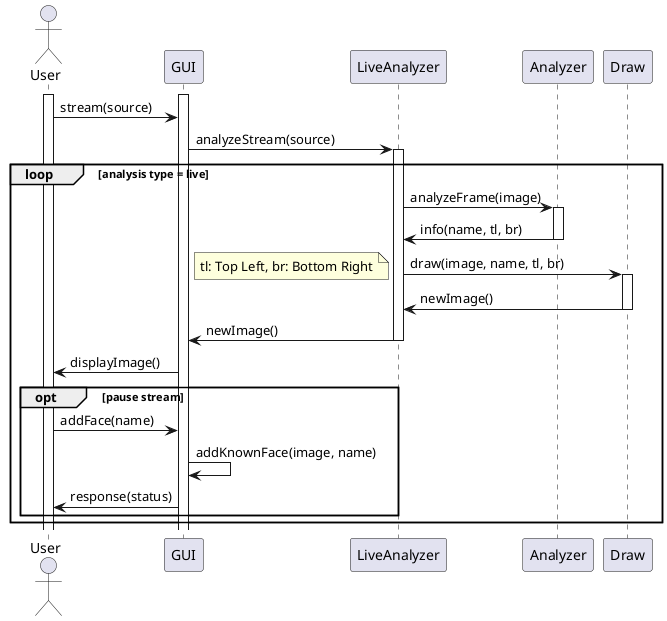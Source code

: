 @startuml live-sequence

actor User
activate User
activate GUI

User -> GUI : stream(source)

GUI -> LiveAnalyzer : analyzeStream(source)
activate LiveAnalyzer

loop analysis type = live
    LiveAnalyzer -> Analyzer : analyzeFrame(image)
    activate Analyzer
    Analyzer -> LiveAnalyzer : info(name, tl, br)
    deactivate Analyzer

    LiveAnalyzer -> Draw : draw(image, name, tl, br)
    note left: tl: Top Left, br: Bottom Right
    activate Draw
    Draw -> LiveAnalyzer : newImage()
    deactivate Draw
    LiveAnalyzer -> GUI : newImage()
    deactivate LiveAnalyzer
    GUI -> User : displayImage()

    opt pause stream
        User -> GUI : addFace(name)
        GUI -> GUI : addKnownFace(image, name)
        GUI -> User : response(status)
    end
end

@enduml